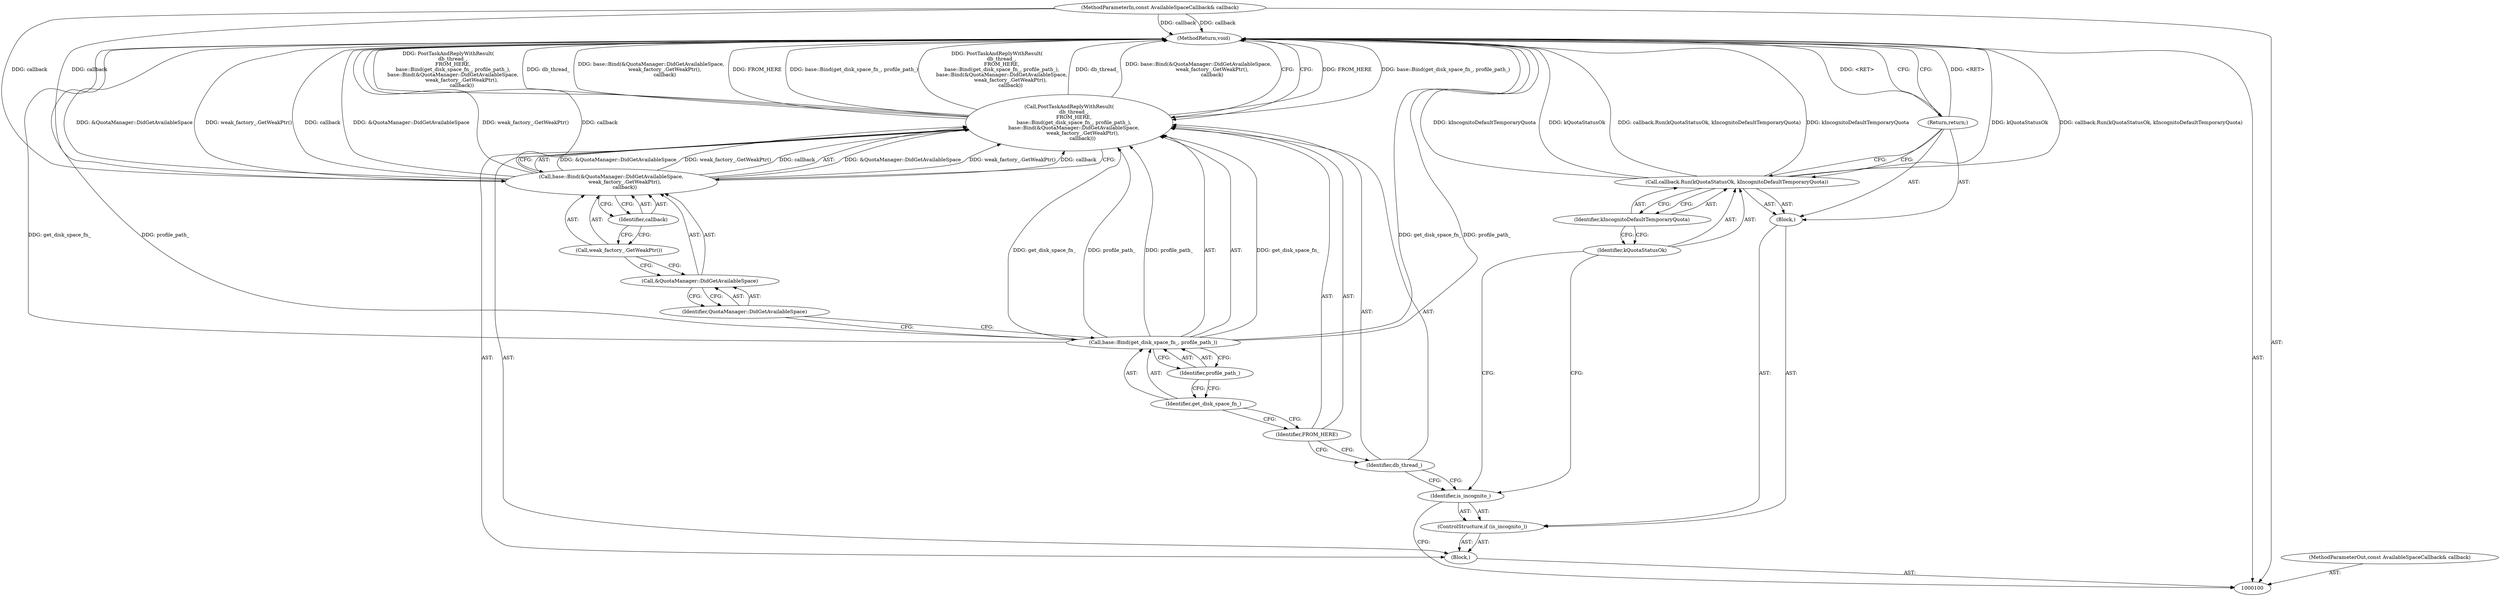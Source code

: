 digraph "0_Chrome_d65b01ca819881a507b5e60c25a2f9caff58cd57_0" {
"1000121" [label="(MethodReturn,void)"];
"1000101" [label="(MethodParameterIn,const AvailableSpaceCallback& callback)"];
"1000151" [label="(MethodParameterOut,const AvailableSpaceCallback& callback)"];
"1000102" [label="(Block,)"];
"1000114" [label="(Identifier,get_disk_space_fn_)"];
"1000115" [label="(Identifier,profile_path_)"];
"1000113" [label="(Call,base::Bind(get_disk_space_fn_, profile_path_))"];
"1000117" [label="(Call,&QuotaManager::DidGetAvailableSpace)"];
"1000118" [label="(Identifier,QuotaManager::DidGetAvailableSpace)"];
"1000116" [label="(Call,base::Bind(&QuotaManager::DidGetAvailableSpace,\n                 weak_factory_.GetWeakPtr(),\n                 callback))"];
"1000119" [label="(Call,weak_factory_.GetWeakPtr())"];
"1000120" [label="(Identifier,callback)"];
"1000103" [label="(ControlStructure,if (is_incognito_))"];
"1000105" [label="(Block,)"];
"1000104" [label="(Identifier,is_incognito_)"];
"1000107" [label="(Identifier,kQuotaStatusOk)"];
"1000108" [label="(Identifier,kIncognitoDefaultTemporaryQuota)"];
"1000106" [label="(Call,callback.Run(kQuotaStatusOk, kIncognitoDefaultTemporaryQuota))"];
"1000109" [label="(Return,return;)"];
"1000110" [label="(Call,PostTaskAndReplyWithResult(\n      db_thread_,\n      FROM_HERE,\n      base::Bind(get_disk_space_fn_, profile_path_),\n      base::Bind(&QuotaManager::DidGetAvailableSpace,\n                 weak_factory_.GetWeakPtr(),\n                 callback)))"];
"1000111" [label="(Identifier,db_thread_)"];
"1000112" [label="(Identifier,FROM_HERE)"];
"1000121" -> "1000100"  [label="AST: "];
"1000121" -> "1000109"  [label="CFG: "];
"1000121" -> "1000110"  [label="CFG: "];
"1000116" -> "1000121"  [label="DDG: &QuotaManager::DidGetAvailableSpace"];
"1000116" -> "1000121"  [label="DDG: weak_factory_.GetWeakPtr()"];
"1000116" -> "1000121"  [label="DDG: callback"];
"1000106" -> "1000121"  [label="DDG: kIncognitoDefaultTemporaryQuota"];
"1000106" -> "1000121"  [label="DDG: kQuotaStatusOk"];
"1000106" -> "1000121"  [label="DDG: callback.Run(kQuotaStatusOk, kIncognitoDefaultTemporaryQuota)"];
"1000113" -> "1000121"  [label="DDG: get_disk_space_fn_"];
"1000113" -> "1000121"  [label="DDG: profile_path_"];
"1000110" -> "1000121"  [label="DDG: FROM_HERE"];
"1000110" -> "1000121"  [label="DDG: base::Bind(get_disk_space_fn_, profile_path_)"];
"1000110" -> "1000121"  [label="DDG: PostTaskAndReplyWithResult(\n      db_thread_,\n      FROM_HERE,\n      base::Bind(get_disk_space_fn_, profile_path_),\n      base::Bind(&QuotaManager::DidGetAvailableSpace,\n                 weak_factory_.GetWeakPtr(),\n                 callback))"];
"1000110" -> "1000121"  [label="DDG: db_thread_"];
"1000110" -> "1000121"  [label="DDG: base::Bind(&QuotaManager::DidGetAvailableSpace,\n                 weak_factory_.GetWeakPtr(),\n                 callback)"];
"1000101" -> "1000121"  [label="DDG: callback"];
"1000109" -> "1000121"  [label="DDG: <RET>"];
"1000101" -> "1000100"  [label="AST: "];
"1000101" -> "1000121"  [label="DDG: callback"];
"1000101" -> "1000116"  [label="DDG: callback"];
"1000151" -> "1000100"  [label="AST: "];
"1000102" -> "1000100"  [label="AST: "];
"1000103" -> "1000102"  [label="AST: "];
"1000110" -> "1000102"  [label="AST: "];
"1000114" -> "1000113"  [label="AST: "];
"1000114" -> "1000112"  [label="CFG: "];
"1000115" -> "1000114"  [label="CFG: "];
"1000115" -> "1000113"  [label="AST: "];
"1000115" -> "1000114"  [label="CFG: "];
"1000113" -> "1000115"  [label="CFG: "];
"1000113" -> "1000110"  [label="AST: "];
"1000113" -> "1000115"  [label="CFG: "];
"1000114" -> "1000113"  [label="AST: "];
"1000115" -> "1000113"  [label="AST: "];
"1000118" -> "1000113"  [label="CFG: "];
"1000113" -> "1000121"  [label="DDG: get_disk_space_fn_"];
"1000113" -> "1000121"  [label="DDG: profile_path_"];
"1000113" -> "1000110"  [label="DDG: get_disk_space_fn_"];
"1000113" -> "1000110"  [label="DDG: profile_path_"];
"1000117" -> "1000116"  [label="AST: "];
"1000117" -> "1000118"  [label="CFG: "];
"1000118" -> "1000117"  [label="AST: "];
"1000119" -> "1000117"  [label="CFG: "];
"1000118" -> "1000117"  [label="AST: "];
"1000118" -> "1000113"  [label="CFG: "];
"1000117" -> "1000118"  [label="CFG: "];
"1000116" -> "1000110"  [label="AST: "];
"1000116" -> "1000120"  [label="CFG: "];
"1000117" -> "1000116"  [label="AST: "];
"1000119" -> "1000116"  [label="AST: "];
"1000120" -> "1000116"  [label="AST: "];
"1000110" -> "1000116"  [label="CFG: "];
"1000116" -> "1000121"  [label="DDG: &QuotaManager::DidGetAvailableSpace"];
"1000116" -> "1000121"  [label="DDG: weak_factory_.GetWeakPtr()"];
"1000116" -> "1000121"  [label="DDG: callback"];
"1000116" -> "1000110"  [label="DDG: &QuotaManager::DidGetAvailableSpace"];
"1000116" -> "1000110"  [label="DDG: weak_factory_.GetWeakPtr()"];
"1000116" -> "1000110"  [label="DDG: callback"];
"1000101" -> "1000116"  [label="DDG: callback"];
"1000119" -> "1000116"  [label="AST: "];
"1000119" -> "1000117"  [label="CFG: "];
"1000120" -> "1000119"  [label="CFG: "];
"1000120" -> "1000116"  [label="AST: "];
"1000120" -> "1000119"  [label="CFG: "];
"1000116" -> "1000120"  [label="CFG: "];
"1000103" -> "1000102"  [label="AST: "];
"1000104" -> "1000103"  [label="AST: "];
"1000105" -> "1000103"  [label="AST: "];
"1000105" -> "1000103"  [label="AST: "];
"1000106" -> "1000105"  [label="AST: "];
"1000109" -> "1000105"  [label="AST: "];
"1000104" -> "1000103"  [label="AST: "];
"1000104" -> "1000100"  [label="CFG: "];
"1000107" -> "1000104"  [label="CFG: "];
"1000111" -> "1000104"  [label="CFG: "];
"1000107" -> "1000106"  [label="AST: "];
"1000107" -> "1000104"  [label="CFG: "];
"1000108" -> "1000107"  [label="CFG: "];
"1000108" -> "1000106"  [label="AST: "];
"1000108" -> "1000107"  [label="CFG: "];
"1000106" -> "1000108"  [label="CFG: "];
"1000106" -> "1000105"  [label="AST: "];
"1000106" -> "1000108"  [label="CFG: "];
"1000107" -> "1000106"  [label="AST: "];
"1000108" -> "1000106"  [label="AST: "];
"1000109" -> "1000106"  [label="CFG: "];
"1000106" -> "1000121"  [label="DDG: kIncognitoDefaultTemporaryQuota"];
"1000106" -> "1000121"  [label="DDG: kQuotaStatusOk"];
"1000106" -> "1000121"  [label="DDG: callback.Run(kQuotaStatusOk, kIncognitoDefaultTemporaryQuota)"];
"1000109" -> "1000105"  [label="AST: "];
"1000109" -> "1000106"  [label="CFG: "];
"1000121" -> "1000109"  [label="CFG: "];
"1000109" -> "1000121"  [label="DDG: <RET>"];
"1000110" -> "1000102"  [label="AST: "];
"1000110" -> "1000116"  [label="CFG: "];
"1000111" -> "1000110"  [label="AST: "];
"1000112" -> "1000110"  [label="AST: "];
"1000113" -> "1000110"  [label="AST: "];
"1000116" -> "1000110"  [label="AST: "];
"1000121" -> "1000110"  [label="CFG: "];
"1000110" -> "1000121"  [label="DDG: FROM_HERE"];
"1000110" -> "1000121"  [label="DDG: base::Bind(get_disk_space_fn_, profile_path_)"];
"1000110" -> "1000121"  [label="DDG: PostTaskAndReplyWithResult(\n      db_thread_,\n      FROM_HERE,\n      base::Bind(get_disk_space_fn_, profile_path_),\n      base::Bind(&QuotaManager::DidGetAvailableSpace,\n                 weak_factory_.GetWeakPtr(),\n                 callback))"];
"1000110" -> "1000121"  [label="DDG: db_thread_"];
"1000110" -> "1000121"  [label="DDG: base::Bind(&QuotaManager::DidGetAvailableSpace,\n                 weak_factory_.GetWeakPtr(),\n                 callback)"];
"1000113" -> "1000110"  [label="DDG: get_disk_space_fn_"];
"1000113" -> "1000110"  [label="DDG: profile_path_"];
"1000116" -> "1000110"  [label="DDG: &QuotaManager::DidGetAvailableSpace"];
"1000116" -> "1000110"  [label="DDG: weak_factory_.GetWeakPtr()"];
"1000116" -> "1000110"  [label="DDG: callback"];
"1000111" -> "1000110"  [label="AST: "];
"1000111" -> "1000104"  [label="CFG: "];
"1000112" -> "1000111"  [label="CFG: "];
"1000112" -> "1000110"  [label="AST: "];
"1000112" -> "1000111"  [label="CFG: "];
"1000114" -> "1000112"  [label="CFG: "];
}
